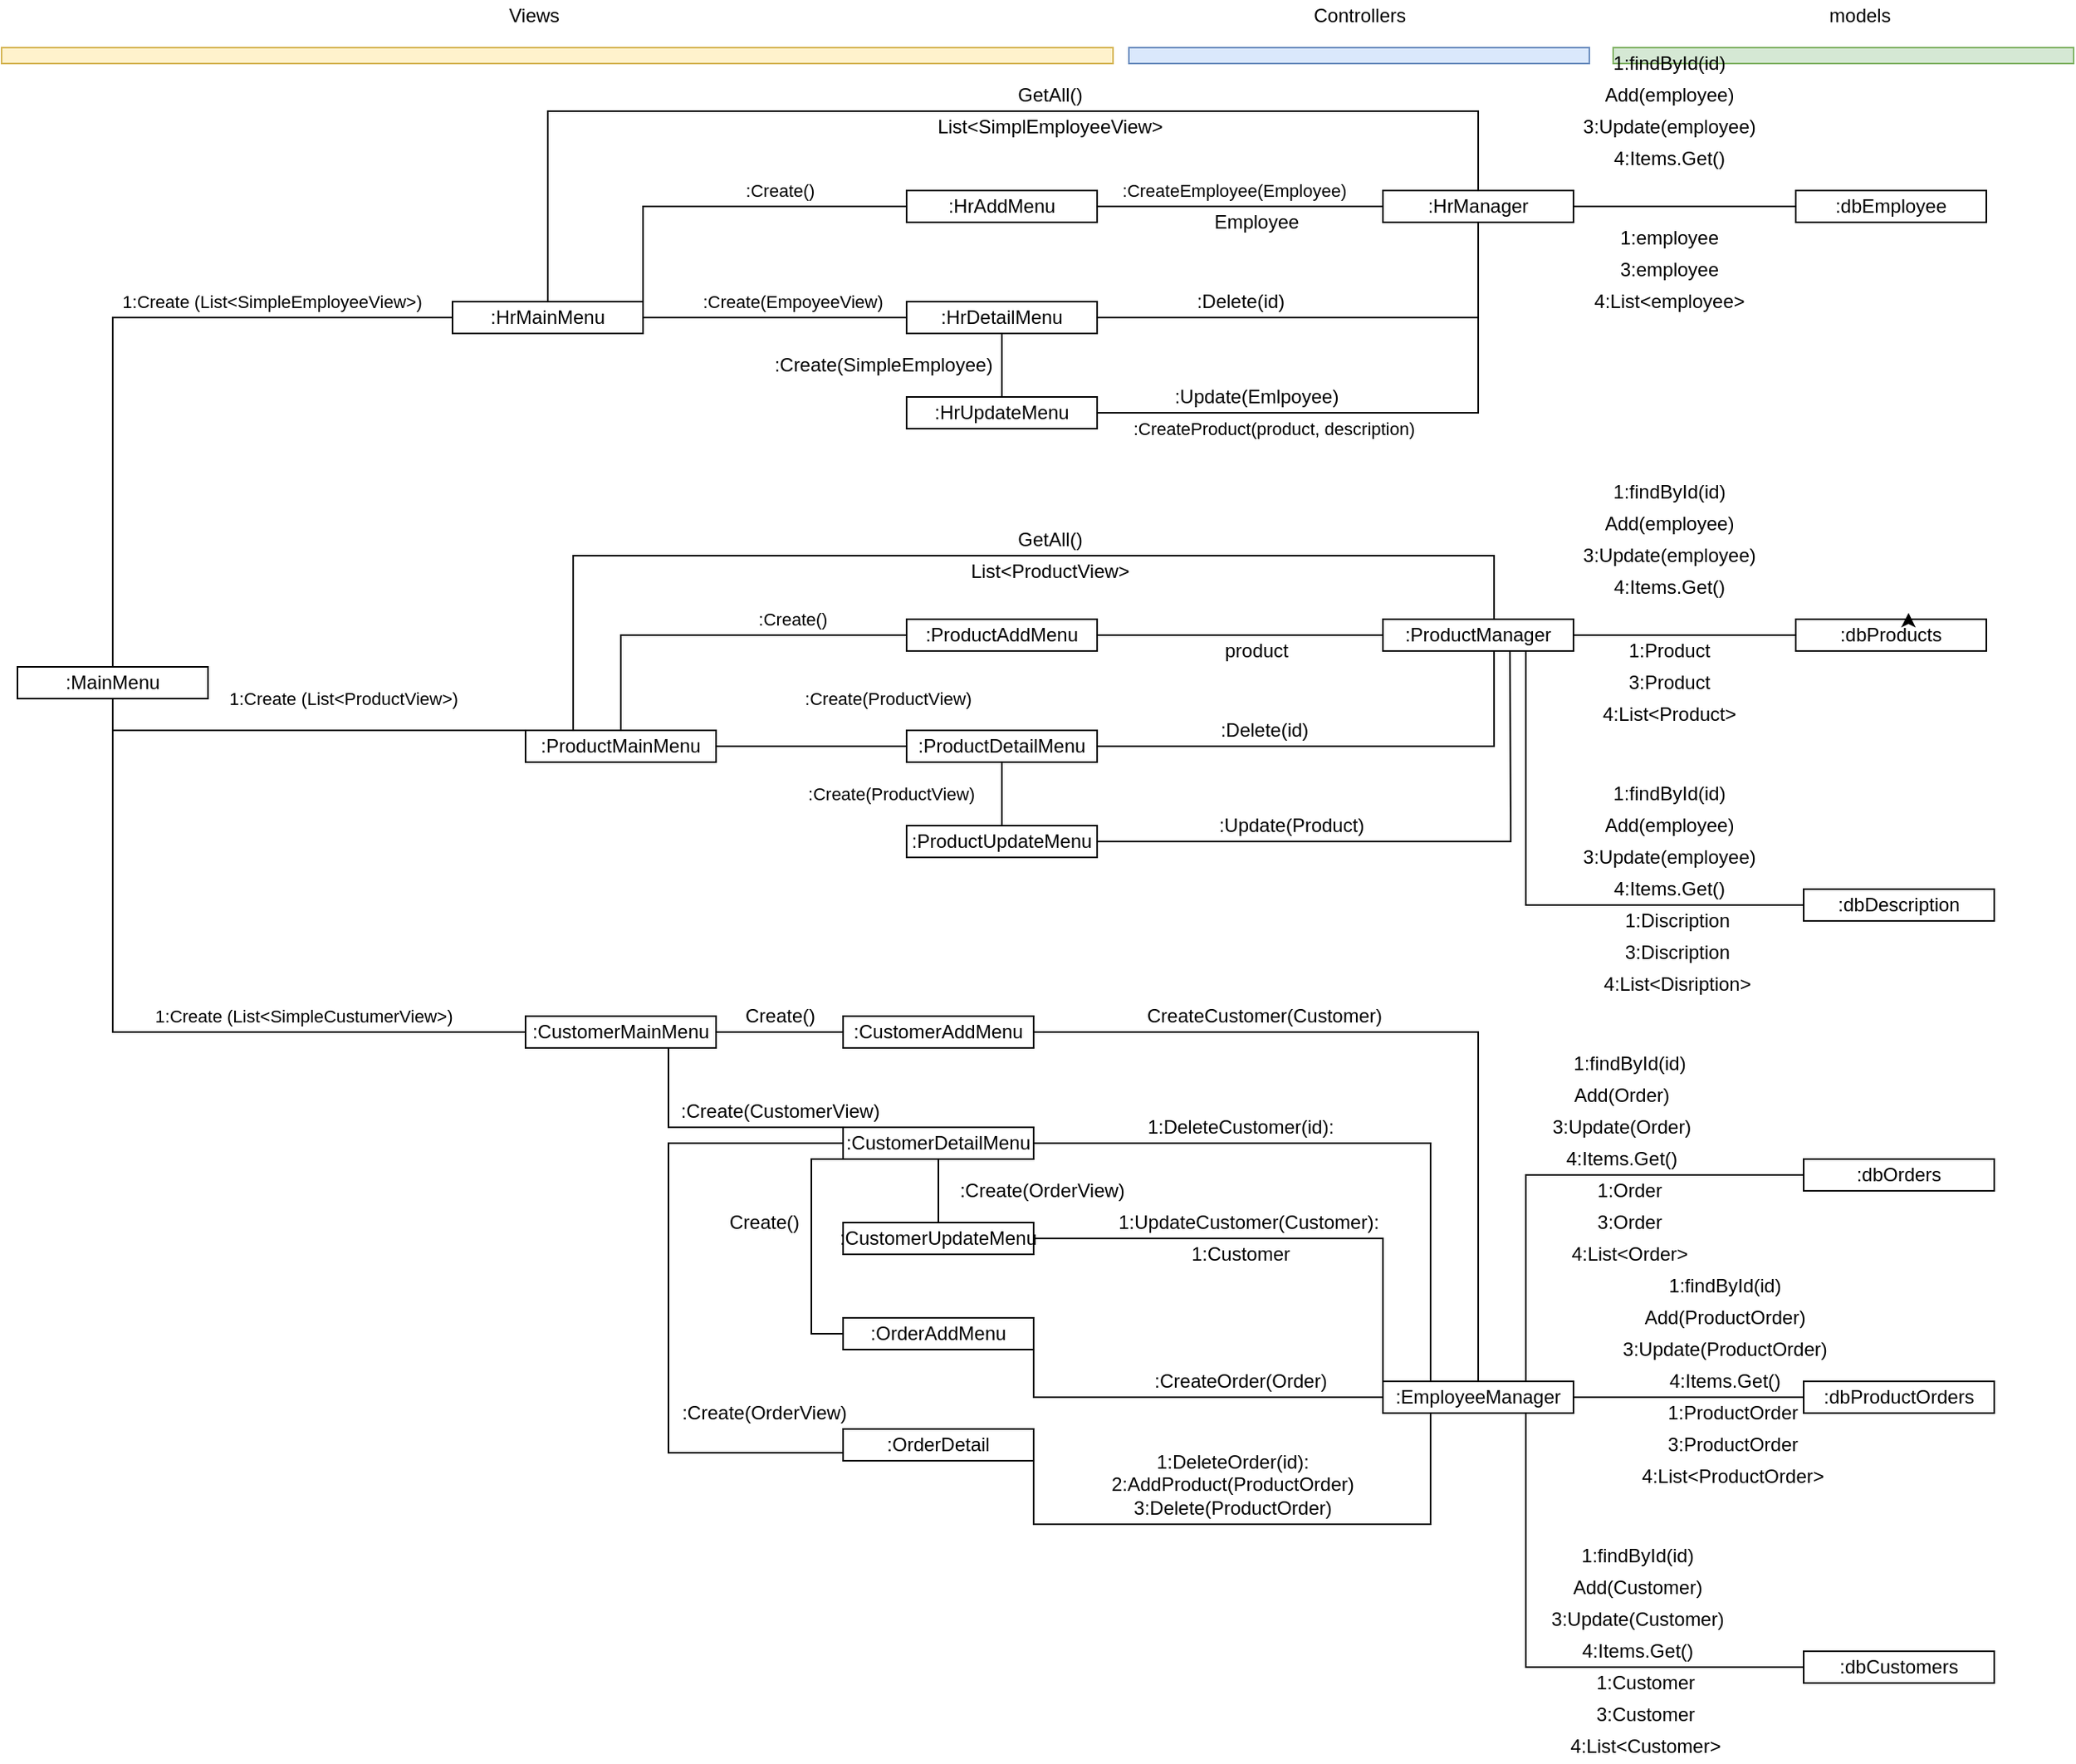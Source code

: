 <mxfile version="13.8.9" type="github">
  <diagram id="laVmVUHqH2EGiY9fDYmY" name="Page-1">
    <mxGraphModel dx="2844" dy="2579" grid="1" gridSize="10" guides="1" tooltips="1" connect="1" arrows="1" fold="1" page="1" pageScale="1" pageWidth="827" pageHeight="1169" math="0" shadow="0">
      <root>
        <mxCell id="0" />
        <mxCell id="1" parent="0" />
        <mxCell id="JdlnvYISecl8OXU-QTu4-13" value="" style="rounded=0;whiteSpace=wrap;html=1;fillColor=#d5e8d4;strokeColor=#82b366;" parent="1" vertex="1">
          <mxGeometry x="1085" y="-350" width="290" height="10" as="geometry" />
        </mxCell>
        <mxCell id="JdlnvYISecl8OXU-QTu4-12" value="" style="rounded=0;whiteSpace=wrap;html=1;fillColor=#dae8fc;strokeColor=#6c8ebf;" parent="1" vertex="1">
          <mxGeometry x="780" y="-350" width="290" height="10" as="geometry" />
        </mxCell>
        <mxCell id="JdlnvYISecl8OXU-QTu4-11" value="" style="rounded=0;whiteSpace=wrap;html=1;fillColor=#fff2cc;strokeColor=#d6b656;" parent="1" vertex="1">
          <mxGeometry x="70" y="-350" width="700" height="10" as="geometry" />
        </mxCell>
        <mxCell id="kpGWdIf7cratf-CfFsrV-5" style="edgeStyle=orthogonalEdgeStyle;rounded=0;orthogonalLoop=1;jettySize=auto;html=1;endArrow=none;endFill=0;" parent="1" source="kpGWdIf7cratf-CfFsrV-1" target="kpGWdIf7cratf-CfFsrV-2" edge="1">
          <mxGeometry relative="1" as="geometry">
            <Array as="points">
              <mxPoint x="140" y="-180" />
            </Array>
          </mxGeometry>
        </mxCell>
        <mxCell id="kpGWdIf7cratf-CfFsrV-10" value="1:Create (List&amp;lt;SimpleEmployeeView&amp;gt;)" style="edgeLabel;html=1;align=center;verticalAlign=middle;resizable=0;points=[];" parent="kpGWdIf7cratf-CfFsrV-5" vertex="1" connectable="0">
          <mxGeometry x="0.111" y="-25" relative="1" as="geometry">
            <mxPoint x="79" y="-35" as="offset" />
          </mxGeometry>
        </mxCell>
        <mxCell id="kpGWdIf7cratf-CfFsrV-6" style="edgeStyle=orthogonalEdgeStyle;rounded=0;orthogonalLoop=1;jettySize=auto;html=1;entryX=0;entryY=0.5;entryDx=0;entryDy=0;endArrow=none;endFill=0;exitX=0.5;exitY=1;exitDx=0;exitDy=0;" parent="1" source="kpGWdIf7cratf-CfFsrV-1" target="kpGWdIf7cratf-CfFsrV-3" edge="1">
          <mxGeometry relative="1" as="geometry">
            <Array as="points">
              <mxPoint x="140" y="80" />
              <mxPoint x="400" y="80" />
            </Array>
          </mxGeometry>
        </mxCell>
        <mxCell id="kpGWdIf7cratf-CfFsrV-9" value="1:Create (List&amp;lt;ProductView&amp;gt;)" style="edgeLabel;html=1;align=center;verticalAlign=middle;resizable=0;points=[];" parent="kpGWdIf7cratf-CfFsrV-6" vertex="1" connectable="0">
          <mxGeometry x="0.303" y="-4" relative="1" as="geometry">
            <mxPoint x="-24" y="-24" as="offset" />
          </mxGeometry>
        </mxCell>
        <mxCell id="kpGWdIf7cratf-CfFsrV-1" value=":MainMenu" style="rounded=0;whiteSpace=wrap;html=1;" parent="1" vertex="1">
          <mxGeometry x="80" y="40" width="120" height="20" as="geometry" />
        </mxCell>
        <mxCell id="4bT4MQSPzCxlzFVwJYg--5" style="edgeStyle=orthogonalEdgeStyle;rounded=0;orthogonalLoop=1;jettySize=auto;html=1;entryX=0;entryY=0.5;entryDx=0;entryDy=0;endArrow=none;endFill=0;" parent="1" source="kpGWdIf7cratf-CfFsrV-2" target="4bT4MQSPzCxlzFVwJYg--1" edge="1">
          <mxGeometry relative="1" as="geometry">
            <Array as="points">
              <mxPoint x="560" y="-180" />
              <mxPoint x="560" y="-180" />
            </Array>
          </mxGeometry>
        </mxCell>
        <mxCell id="4bT4MQSPzCxlzFVwJYg--14" value=":Create(EmpoyeeView)" style="edgeLabel;html=1;align=center;verticalAlign=middle;resizable=0;points=[];" parent="4bT4MQSPzCxlzFVwJYg--5" vertex="1" connectable="0">
          <mxGeometry x="0.129" y="-2" relative="1" as="geometry">
            <mxPoint y="-12.03" as="offset" />
          </mxGeometry>
        </mxCell>
        <mxCell id="4bT4MQSPzCxlzFVwJYg--39" value=":Create()" style="edgeLabel;html=1;align=center;verticalAlign=middle;resizable=0;points=[];" parent="4bT4MQSPzCxlzFVwJYg--5" vertex="1" connectable="0">
          <mxGeometry x="0.129" y="-2" relative="1" as="geometry">
            <mxPoint y="188" as="offset" />
          </mxGeometry>
        </mxCell>
        <mxCell id="4bT4MQSPzCxlzFVwJYg--41" value=":Create(ProductView)" style="edgeLabel;html=1;align=center;verticalAlign=middle;resizable=0;points=[];" parent="4bT4MQSPzCxlzFVwJYg--5" vertex="1" connectable="0">
          <mxGeometry x="0.129" y="-2" relative="1" as="geometry">
            <mxPoint x="60.69" y="237.97" as="offset" />
          </mxGeometry>
        </mxCell>
        <mxCell id="yJJcc8EcxPVW_EM2n9u8-6" value=":Create(ProductView)" style="edgeLabel;html=1;align=center;verticalAlign=middle;resizable=0;points=[];" vertex="1" connectable="0" parent="4bT4MQSPzCxlzFVwJYg--5">
          <mxGeometry x="0.129" y="-2" relative="1" as="geometry">
            <mxPoint x="62" y="298" as="offset" />
          </mxGeometry>
        </mxCell>
        <mxCell id="4bT4MQSPzCxlzFVwJYg--6" style="edgeStyle=orthogonalEdgeStyle;rounded=0;orthogonalLoop=1;jettySize=auto;html=1;exitX=1;exitY=0.5;exitDx=0;exitDy=0;entryX=0;entryY=0.5;entryDx=0;entryDy=0;endArrow=none;endFill=0;" parent="1" source="kpGWdIf7cratf-CfFsrV-2" target="4bT4MQSPzCxlzFVwJYg--2" edge="1">
          <mxGeometry relative="1" as="geometry">
            <Array as="points">
              <mxPoint x="474" y="-250" />
            </Array>
          </mxGeometry>
        </mxCell>
        <mxCell id="4bT4MQSPzCxlzFVwJYg--13" value=":Create()" style="edgeLabel;html=1;align=center;verticalAlign=middle;resizable=0;points=[];" parent="4bT4MQSPzCxlzFVwJYg--6" vertex="1" connectable="0">
          <mxGeometry x="0.235" y="-3" relative="1" as="geometry">
            <mxPoint x="10.28" y="-13.02" as="offset" />
          </mxGeometry>
        </mxCell>
        <mxCell id="kpGWdIf7cratf-CfFsrV-2" value=":HrMainMenu" style="rounded=0;whiteSpace=wrap;html=1;" parent="1" vertex="1">
          <mxGeometry x="354" y="-190" width="120" height="20" as="geometry" />
        </mxCell>
        <mxCell id="4bT4MQSPzCxlzFVwJYg--30" style="edgeStyle=orthogonalEdgeStyle;rounded=0;orthogonalLoop=1;jettySize=auto;html=1;exitX=0.5;exitY=0;exitDx=0;exitDy=0;entryX=0;entryY=0.5;entryDx=0;entryDy=0;endArrow=none;endFill=0;" parent="1" source="kpGWdIf7cratf-CfFsrV-3" target="4bT4MQSPzCxlzFVwJYg--27" edge="1">
          <mxGeometry relative="1" as="geometry">
            <Array as="points">
              <mxPoint x="460" y="20" />
            </Array>
          </mxGeometry>
        </mxCell>
        <mxCell id="4bT4MQSPzCxlzFVwJYg--32" style="edgeStyle=orthogonalEdgeStyle;rounded=0;orthogonalLoop=1;jettySize=auto;html=1;exitX=1;exitY=0.5;exitDx=0;exitDy=0;entryX=0;entryY=0.5;entryDx=0;entryDy=0;endArrow=none;endFill=0;" parent="1" source="kpGWdIf7cratf-CfFsrV-3" target="4bT4MQSPzCxlzFVwJYg--28" edge="1">
          <mxGeometry relative="1" as="geometry" />
        </mxCell>
        <mxCell id="kpGWdIf7cratf-CfFsrV-3" value=":ProductMainMenu" style="rounded=0;whiteSpace=wrap;html=1;" parent="1" vertex="1">
          <mxGeometry x="400" y="80" width="120" height="20" as="geometry" />
        </mxCell>
        <mxCell id="yJJcc8EcxPVW_EM2n9u8-16" style="edgeStyle=orthogonalEdgeStyle;rounded=0;orthogonalLoop=1;jettySize=auto;html=1;exitX=1;exitY=0.5;exitDx=0;exitDy=0;entryX=0;entryY=0.5;entryDx=0;entryDy=0;endArrow=none;endFill=0;" edge="1" parent="1" source="kpGWdIf7cratf-CfFsrV-4" target="yJJcc8EcxPVW_EM2n9u8-12">
          <mxGeometry relative="1" as="geometry" />
        </mxCell>
        <mxCell id="yJJcc8EcxPVW_EM2n9u8-18" style="edgeStyle=orthogonalEdgeStyle;rounded=0;orthogonalLoop=1;jettySize=auto;html=1;exitX=0.75;exitY=1;exitDx=0;exitDy=0;entryX=0;entryY=0.5;entryDx=0;entryDy=0;endArrow=none;endFill=0;" edge="1" parent="1" source="kpGWdIf7cratf-CfFsrV-4" target="yJJcc8EcxPVW_EM2n9u8-14">
          <mxGeometry relative="1" as="geometry">
            <Array as="points">
              <mxPoint x="490" y="330" />
              <mxPoint x="600" y="330" />
            </Array>
          </mxGeometry>
        </mxCell>
        <mxCell id="kpGWdIf7cratf-CfFsrV-4" value=":CustomerMainMenu" style="rounded=0;whiteSpace=wrap;html=1;" parent="1" vertex="1">
          <mxGeometry x="400" y="260" width="120" height="20" as="geometry" />
        </mxCell>
        <mxCell id="kpGWdIf7cratf-CfFsrV-8" style="edgeStyle=orthogonalEdgeStyle;rounded=0;orthogonalLoop=1;jettySize=auto;html=1;entryX=0;entryY=0.5;entryDx=0;entryDy=0;endArrow=none;endFill=0;exitX=0.5;exitY=1;exitDx=0;exitDy=0;" parent="1" source="kpGWdIf7cratf-CfFsrV-1" target="kpGWdIf7cratf-CfFsrV-4" edge="1">
          <mxGeometry relative="1" as="geometry">
            <Array as="points">
              <mxPoint x="140" y="270" />
            </Array>
          </mxGeometry>
        </mxCell>
        <mxCell id="kpGWdIf7cratf-CfFsrV-11" value="1:Create (List&amp;lt;SimpleCustumerView&amp;gt;)" style="edgeLabel;html=1;align=center;verticalAlign=middle;resizable=0;points=[];" parent="kpGWdIf7cratf-CfFsrV-8" vertex="1" connectable="0">
          <mxGeometry x="0.188" y="3" relative="1" as="geometry">
            <mxPoint x="51" y="-7" as="offset" />
          </mxGeometry>
        </mxCell>
        <mxCell id="4bT4MQSPzCxlzFVwJYg--9" style="edgeStyle=orthogonalEdgeStyle;rounded=0;orthogonalLoop=1;jettySize=auto;html=1;exitX=1;exitY=0.5;exitDx=0;exitDy=0;endArrow=none;endFill=0;" parent="1" source="4bT4MQSPzCxlzFVwJYg--1" target="4bT4MQSPzCxlzFVwJYg--4" edge="1">
          <mxGeometry relative="1" as="geometry" />
        </mxCell>
        <mxCell id="4bT4MQSPzCxlzFVwJYg--12" style="edgeStyle=orthogonalEdgeStyle;rounded=0;orthogonalLoop=1;jettySize=auto;html=1;exitX=0.5;exitY=1;exitDx=0;exitDy=0;entryX=0.5;entryY=0;entryDx=0;entryDy=0;endArrow=none;endFill=0;" parent="1" source="4bT4MQSPzCxlzFVwJYg--1" target="4bT4MQSPzCxlzFVwJYg--3" edge="1">
          <mxGeometry relative="1" as="geometry" />
        </mxCell>
        <mxCell id="4bT4MQSPzCxlzFVwJYg--1" value=":HrDetailMenu" style="rounded=0;whiteSpace=wrap;html=1;" parent="1" vertex="1">
          <mxGeometry x="640" y="-190" width="120" height="20" as="geometry" />
        </mxCell>
        <mxCell id="4bT4MQSPzCxlzFVwJYg--10" style="edgeStyle=orthogonalEdgeStyle;rounded=0;orthogonalLoop=1;jettySize=auto;html=1;exitX=1;exitY=0.5;exitDx=0;exitDy=0;endArrow=none;endFill=0;entryX=0;entryY=0.5;entryDx=0;entryDy=0;" parent="1" source="4bT4MQSPzCxlzFVwJYg--2" target="4bT4MQSPzCxlzFVwJYg--4" edge="1">
          <mxGeometry relative="1" as="geometry">
            <mxPoint x="900" y="-210" as="targetPoint" />
          </mxGeometry>
        </mxCell>
        <mxCell id="4bT4MQSPzCxlzFVwJYg--15" value=":CreateEmployee(Employee)" style="edgeLabel;html=1;align=center;verticalAlign=middle;resizable=0;points=[];" parent="4bT4MQSPzCxlzFVwJYg--10" vertex="1" connectable="0">
          <mxGeometry x="-0.697" y="2" relative="1" as="geometry">
            <mxPoint x="58.62" y="-8" as="offset" />
          </mxGeometry>
        </mxCell>
        <mxCell id="4bT4MQSPzCxlzFVwJYg--38" value=":CreateProduct(product, description)" style="edgeLabel;html=1;align=center;verticalAlign=middle;resizable=0;points=[];" parent="4bT4MQSPzCxlzFVwJYg--10" vertex="1" connectable="0">
          <mxGeometry x="-0.697" y="2" relative="1" as="geometry">
            <mxPoint x="83" y="142" as="offset" />
          </mxGeometry>
        </mxCell>
        <mxCell id="4bT4MQSPzCxlzFVwJYg--2" value=":HrAddMenu" style="rounded=0;whiteSpace=wrap;html=1;" parent="1" vertex="1">
          <mxGeometry x="640" y="-260" width="120" height="20" as="geometry" />
        </mxCell>
        <mxCell id="4bT4MQSPzCxlzFVwJYg--11" style="edgeStyle=orthogonalEdgeStyle;rounded=0;orthogonalLoop=1;jettySize=auto;html=1;exitX=1;exitY=0.5;exitDx=0;exitDy=0;endArrow=none;endFill=0;" parent="1" source="4bT4MQSPzCxlzFVwJYg--3" edge="1">
          <mxGeometry relative="1" as="geometry">
            <mxPoint x="900" y="-180" as="targetPoint" />
            <Array as="points">
              <mxPoint x="1000" y="-120" />
              <mxPoint x="1000" y="-180" />
            </Array>
          </mxGeometry>
        </mxCell>
        <mxCell id="4bT4MQSPzCxlzFVwJYg--3" value=":HrUpdateMenu" style="rounded=0;whiteSpace=wrap;html=1;" parent="1" vertex="1">
          <mxGeometry x="640" y="-130" width="120" height="20" as="geometry" />
        </mxCell>
        <mxCell id="4bT4MQSPzCxlzFVwJYg--47" style="edgeStyle=orthogonalEdgeStyle;rounded=0;orthogonalLoop=1;jettySize=auto;html=1;exitX=1;exitY=0.5;exitDx=0;exitDy=0;entryX=0;entryY=0.5;entryDx=0;entryDy=0;endArrow=none;endFill=0;" parent="1" source="4bT4MQSPzCxlzFVwJYg--4" target="4bT4MQSPzCxlzFVwJYg--45" edge="1">
          <mxGeometry relative="1" as="geometry" />
        </mxCell>
        <mxCell id="4bT4MQSPzCxlzFVwJYg--55" style="edgeStyle=orthogonalEdgeStyle;rounded=0;orthogonalLoop=1;jettySize=auto;html=1;exitX=0.5;exitY=0;exitDx=0;exitDy=0;entryX=0.5;entryY=0;entryDx=0;entryDy=0;endArrow=none;endFill=0;" parent="1" source="4bT4MQSPzCxlzFVwJYg--4" target="kpGWdIf7cratf-CfFsrV-2" edge="1">
          <mxGeometry relative="1" as="geometry">
            <Array as="points">
              <mxPoint x="1000" y="-310" />
              <mxPoint x="414" y="-310" />
            </Array>
          </mxGeometry>
        </mxCell>
        <mxCell id="4bT4MQSPzCxlzFVwJYg--4" value=":HrManager" style="rounded=0;whiteSpace=wrap;html=1;" parent="1" vertex="1">
          <mxGeometry x="940" y="-260" width="120" height="20" as="geometry" />
        </mxCell>
        <mxCell id="4bT4MQSPzCxlzFVwJYg--18" value="Employee" style="text;html=1;align=center;verticalAlign=middle;resizable=0;points=[];autosize=1;" parent="1" vertex="1">
          <mxGeometry x="825" y="-250" width="70" height="20" as="geometry" />
        </mxCell>
        <mxCell id="4bT4MQSPzCxlzFVwJYg--20" value=":Update(Emlpoyee)" style="text;html=1;align=center;verticalAlign=middle;resizable=0;points=[];autosize=1;" parent="1" vertex="1">
          <mxGeometry x="800" y="-140" width="120" height="20" as="geometry" />
        </mxCell>
        <mxCell id="4bT4MQSPzCxlzFVwJYg--23" value=":Delete(id)" style="text;html=1;align=center;verticalAlign=middle;resizable=0;points=[];autosize=1;" parent="1" vertex="1">
          <mxGeometry x="815" y="-200" width="70" height="20" as="geometry" />
        </mxCell>
        <mxCell id="4bT4MQSPzCxlzFVwJYg--24" value=":Create(SimpleEmployee)" style="text;html=1;align=center;verticalAlign=middle;resizable=0;points=[];autosize=1;" parent="1" vertex="1">
          <mxGeometry x="550" y="-160" width="150" height="20" as="geometry" />
        </mxCell>
        <mxCell id="4bT4MQSPzCxlzFVwJYg--25" value=":HrAddMenu" style="rounded=0;whiteSpace=wrap;html=1;" parent="1" vertex="1">
          <mxGeometry x="640" y="-260" width="120" height="20" as="geometry" />
        </mxCell>
        <mxCell id="4bT4MQSPzCxlzFVwJYg--26" value=":HrDetailMenu" style="rounded=0;whiteSpace=wrap;html=1;" parent="1" vertex="1">
          <mxGeometry x="640" y="-190" width="120" height="20" as="geometry" />
        </mxCell>
        <mxCell id="4bT4MQSPzCxlzFVwJYg--34" style="edgeStyle=orthogonalEdgeStyle;rounded=0;orthogonalLoop=1;jettySize=auto;html=1;exitX=1;exitY=0.5;exitDx=0;exitDy=0;entryX=0;entryY=0.5;entryDx=0;entryDy=0;endArrow=none;endFill=0;" parent="1" source="4bT4MQSPzCxlzFVwJYg--27" target="4bT4MQSPzCxlzFVwJYg--33" edge="1">
          <mxGeometry relative="1" as="geometry" />
        </mxCell>
        <mxCell id="4bT4MQSPzCxlzFVwJYg--27" value=":ProductAddMenu" style="rounded=0;whiteSpace=wrap;html=1;" parent="1" vertex="1">
          <mxGeometry x="640" y="10" width="120" height="20" as="geometry" />
        </mxCell>
        <mxCell id="4bT4MQSPzCxlzFVwJYg--35" style="edgeStyle=orthogonalEdgeStyle;rounded=0;orthogonalLoop=1;jettySize=auto;html=1;exitX=1;exitY=0.5;exitDx=0;exitDy=0;entryX=0.583;entryY=1;entryDx=0;entryDy=0;entryPerimeter=0;endArrow=none;endFill=0;" parent="1" source="4bT4MQSPzCxlzFVwJYg--28" target="4bT4MQSPzCxlzFVwJYg--33" edge="1">
          <mxGeometry relative="1" as="geometry" />
        </mxCell>
        <mxCell id="4bT4MQSPzCxlzFVwJYg--40" style="edgeStyle=orthogonalEdgeStyle;rounded=0;orthogonalLoop=1;jettySize=auto;html=1;exitX=0.5;exitY=1;exitDx=0;exitDy=0;endArrow=none;endFill=0;" parent="1" source="4bT4MQSPzCxlzFVwJYg--28" target="4bT4MQSPzCxlzFVwJYg--29" edge="1">
          <mxGeometry relative="1" as="geometry" />
        </mxCell>
        <mxCell id="4bT4MQSPzCxlzFVwJYg--28" value=":ProductDetailMenu" style="rounded=0;whiteSpace=wrap;html=1;" parent="1" vertex="1">
          <mxGeometry x="640" y="80" width="120" height="20" as="geometry" />
        </mxCell>
        <mxCell id="4bT4MQSPzCxlzFVwJYg--36" style="edgeStyle=orthogonalEdgeStyle;rounded=0;orthogonalLoop=1;jettySize=auto;html=1;exitX=1;exitY=0.5;exitDx=0;exitDy=0;endArrow=none;endFill=0;" parent="1" source="4bT4MQSPzCxlzFVwJYg--29" edge="1">
          <mxGeometry relative="1" as="geometry">
            <mxPoint x="1020" y="30" as="targetPoint" />
          </mxGeometry>
        </mxCell>
        <mxCell id="4bT4MQSPzCxlzFVwJYg--29" value=":ProductUpdateMenu" style="rounded=0;whiteSpace=wrap;html=1;" parent="1" vertex="1">
          <mxGeometry x="640" y="140" width="120" height="20" as="geometry" />
        </mxCell>
        <mxCell id="4bT4MQSPzCxlzFVwJYg--59" style="edgeStyle=orthogonalEdgeStyle;rounded=0;orthogonalLoop=1;jettySize=auto;html=1;exitX=1;exitY=0.5;exitDx=0;exitDy=0;entryX=0;entryY=0.5;entryDx=0;entryDy=0;endArrow=none;endFill=0;" parent="1" source="4bT4MQSPzCxlzFVwJYg--33" target="4bT4MQSPzCxlzFVwJYg--58" edge="1">
          <mxGeometry relative="1" as="geometry" />
        </mxCell>
        <mxCell id="4bT4MQSPzCxlzFVwJYg--67" style="edgeStyle=orthogonalEdgeStyle;rounded=0;orthogonalLoop=1;jettySize=auto;html=1;exitX=0.5;exitY=0;exitDx=0;exitDy=0;entryX=0.25;entryY=0;entryDx=0;entryDy=0;endArrow=none;endFill=0;" parent="1" source="4bT4MQSPzCxlzFVwJYg--33" target="kpGWdIf7cratf-CfFsrV-3" edge="1">
          <mxGeometry relative="1" as="geometry">
            <Array as="points">
              <mxPoint x="1010" y="-30" />
              <mxPoint x="430" y="-30" />
            </Array>
          </mxGeometry>
        </mxCell>
        <mxCell id="JdlnvYISecl8OXU-QTu4-2" style="edgeStyle=orthogonalEdgeStyle;rounded=0;orthogonalLoop=1;jettySize=auto;html=1;exitX=0.75;exitY=1;exitDx=0;exitDy=0;entryX=0;entryY=0.5;entryDx=0;entryDy=0;endArrow=none;endFill=0;" parent="1" source="4bT4MQSPzCxlzFVwJYg--33" target="JdlnvYISecl8OXU-QTu4-1" edge="1">
          <mxGeometry relative="1" as="geometry" />
        </mxCell>
        <mxCell id="4bT4MQSPzCxlzFVwJYg--33" value=":ProductManager" style="rounded=0;whiteSpace=wrap;html=1;" parent="1" vertex="1">
          <mxGeometry x="940" y="10" width="120" height="20" as="geometry" />
        </mxCell>
        <mxCell id="4bT4MQSPzCxlzFVwJYg--42" value=":Delete(id)" style="text;html=1;align=center;verticalAlign=middle;resizable=0;points=[];autosize=1;" parent="1" vertex="1">
          <mxGeometry x="830" y="70" width="70" height="20" as="geometry" />
        </mxCell>
        <mxCell id="4bT4MQSPzCxlzFVwJYg--43" value="product" style="text;html=1;align=center;verticalAlign=middle;resizable=0;points=[];autosize=1;" parent="1" vertex="1">
          <mxGeometry x="830" y="20" width="60" height="20" as="geometry" />
        </mxCell>
        <mxCell id="4bT4MQSPzCxlzFVwJYg--44" value=":Update(Product)" style="text;html=1;align=center;verticalAlign=middle;resizable=0;points=[];autosize=1;" parent="1" vertex="1">
          <mxGeometry x="827" y="130" width="110" height="20" as="geometry" />
        </mxCell>
        <mxCell id="4bT4MQSPzCxlzFVwJYg--45" value=":dbEmployee" style="rounded=0;whiteSpace=wrap;html=1;" parent="1" vertex="1">
          <mxGeometry x="1200" y="-260" width="120" height="20" as="geometry" />
        </mxCell>
        <mxCell id="4bT4MQSPzCxlzFVwJYg--48" value="Add(employee)" style="text;html=1;align=center;verticalAlign=middle;resizable=0;points=[];autosize=1;" parent="1" vertex="1">
          <mxGeometry x="1070" y="-330" width="100" height="20" as="geometry" />
        </mxCell>
        <mxCell id="4bT4MQSPzCxlzFVwJYg--49" value="1:findById(id)" style="text;html=1;align=center;verticalAlign=middle;resizable=0;points=[];autosize=1;" parent="1" vertex="1">
          <mxGeometry x="1075" y="-350" width="90" height="20" as="geometry" />
        </mxCell>
        <mxCell id="4bT4MQSPzCxlzFVwJYg--50" value="1:employee" style="text;html=1;align=center;verticalAlign=middle;resizable=0;points=[];autosize=1;" parent="1" vertex="1">
          <mxGeometry x="1080" y="-240" width="80" height="20" as="geometry" />
        </mxCell>
        <mxCell id="4bT4MQSPzCxlzFVwJYg--51" value="3:Update(employee)" style="text;html=1;align=center;verticalAlign=middle;resizable=0;points=[];autosize=1;" parent="1" vertex="1">
          <mxGeometry x="1060" y="-310" width="120" height="20" as="geometry" />
        </mxCell>
        <mxCell id="4bT4MQSPzCxlzFVwJYg--52" value="3:employee" style="text;html=1;align=center;verticalAlign=middle;resizable=0;points=[];autosize=1;" parent="1" vertex="1">
          <mxGeometry x="1080" y="-220" width="80" height="20" as="geometry" />
        </mxCell>
        <mxCell id="4bT4MQSPzCxlzFVwJYg--53" value="4:Items.Get()" style="text;html=1;align=center;verticalAlign=middle;resizable=0;points=[];autosize=1;" parent="1" vertex="1">
          <mxGeometry x="1075" y="-290" width="90" height="20" as="geometry" />
        </mxCell>
        <mxCell id="4bT4MQSPzCxlzFVwJYg--54" value="4:List&amp;lt;employee&amp;gt;" style="text;html=1;align=center;verticalAlign=middle;resizable=0;points=[];autosize=1;" parent="1" vertex="1">
          <mxGeometry x="1065" y="-200" width="110" height="20" as="geometry" />
        </mxCell>
        <mxCell id="4bT4MQSPzCxlzFVwJYg--56" value="GetAll()" style="text;html=1;align=center;verticalAlign=middle;resizable=0;points=[];autosize=1;" parent="1" vertex="1">
          <mxGeometry x="700" y="-330" width="60" height="20" as="geometry" />
        </mxCell>
        <mxCell id="4bT4MQSPzCxlzFVwJYg--57" value="List&amp;lt;SimplEmployeeView&amp;gt;" style="text;html=1;align=center;verticalAlign=middle;resizable=0;points=[];autosize=1;" parent="1" vertex="1">
          <mxGeometry x="650" y="-310" width="160" height="20" as="geometry" />
        </mxCell>
        <mxCell id="4bT4MQSPzCxlzFVwJYg--58" value=":dbProducts" style="rounded=0;whiteSpace=wrap;html=1;" parent="1" vertex="1">
          <mxGeometry x="1200" y="10" width="120" height="20" as="geometry" />
        </mxCell>
        <mxCell id="4bT4MQSPzCxlzFVwJYg--60" value="Add(employee)" style="text;html=1;align=center;verticalAlign=middle;resizable=0;points=[];autosize=1;" parent="1" vertex="1">
          <mxGeometry x="1070" y="-60" width="100" height="20" as="geometry" />
        </mxCell>
        <mxCell id="4bT4MQSPzCxlzFVwJYg--61" value="1:findById(id)" style="text;html=1;align=center;verticalAlign=middle;resizable=0;points=[];autosize=1;" parent="1" vertex="1">
          <mxGeometry x="1075" y="-80" width="90" height="20" as="geometry" />
        </mxCell>
        <mxCell id="4bT4MQSPzCxlzFVwJYg--62" value="3:Update(employee)" style="text;html=1;align=center;verticalAlign=middle;resizable=0;points=[];autosize=1;" parent="1" vertex="1">
          <mxGeometry x="1060" y="-40" width="120" height="20" as="geometry" />
        </mxCell>
        <mxCell id="4bT4MQSPzCxlzFVwJYg--63" value="4:Items.Get()" style="text;html=1;align=center;verticalAlign=middle;resizable=0;points=[];autosize=1;" parent="1" vertex="1">
          <mxGeometry x="1075" y="-20" width="90" height="20" as="geometry" />
        </mxCell>
        <mxCell id="4bT4MQSPzCxlzFVwJYg--64" value="3:Product" style="text;html=1;align=center;verticalAlign=middle;resizable=0;points=[];autosize=1;" parent="1" vertex="1">
          <mxGeometry x="1085" y="40" width="70" height="20" as="geometry" />
        </mxCell>
        <mxCell id="4bT4MQSPzCxlzFVwJYg--65" value="1:Product" style="text;html=1;align=center;verticalAlign=middle;resizable=0;points=[];autosize=1;" parent="1" vertex="1">
          <mxGeometry x="1085" y="20" width="70" height="20" as="geometry" />
        </mxCell>
        <mxCell id="4bT4MQSPzCxlzFVwJYg--66" value="4:List&amp;lt;Product&amp;gt;" style="text;html=1;align=center;verticalAlign=middle;resizable=0;points=[];autosize=1;" parent="1" vertex="1">
          <mxGeometry x="1070" y="60" width="100" height="20" as="geometry" />
        </mxCell>
        <mxCell id="4bT4MQSPzCxlzFVwJYg--68" value="GetAll()" style="text;html=1;align=center;verticalAlign=middle;resizable=0;points=[];autosize=1;" parent="1" vertex="1">
          <mxGeometry x="700" y="-50" width="60" height="20" as="geometry" />
        </mxCell>
        <mxCell id="4bT4MQSPzCxlzFVwJYg--69" value="List&amp;lt;ProductView&amp;gt;" style="text;html=1;align=center;verticalAlign=middle;resizable=0;points=[];autosize=1;" parent="1" vertex="1">
          <mxGeometry x="670" y="-30" width="120" height="20" as="geometry" />
        </mxCell>
        <mxCell id="JdlnvYISecl8OXU-QTu4-1" value=":dbDescription" style="rounded=0;whiteSpace=wrap;html=1;" parent="1" vertex="1">
          <mxGeometry x="1205" y="180" width="120" height="20" as="geometry" />
        </mxCell>
        <mxCell id="JdlnvYISecl8OXU-QTu4-3" value="Add(employee)" style="text;html=1;align=center;verticalAlign=middle;resizable=0;points=[];autosize=1;" parent="1" vertex="1">
          <mxGeometry x="1070" y="130" width="100" height="20" as="geometry" />
        </mxCell>
        <mxCell id="JdlnvYISecl8OXU-QTu4-4" value="1:findById(id)" style="text;html=1;align=center;verticalAlign=middle;resizable=0;points=[];autosize=1;" parent="1" vertex="1">
          <mxGeometry x="1075" y="110" width="90" height="20" as="geometry" />
        </mxCell>
        <mxCell id="JdlnvYISecl8OXU-QTu4-5" value="3:Update(employee)" style="text;html=1;align=center;verticalAlign=middle;resizable=0;points=[];autosize=1;" parent="1" vertex="1">
          <mxGeometry x="1060" y="150" width="120" height="20" as="geometry" />
        </mxCell>
        <mxCell id="JdlnvYISecl8OXU-QTu4-6" value="4:Items.Get()" style="text;html=1;align=center;verticalAlign=middle;resizable=0;points=[];autosize=1;" parent="1" vertex="1">
          <mxGeometry x="1075" y="170" width="90" height="20" as="geometry" />
        </mxCell>
        <mxCell id="JdlnvYISecl8OXU-QTu4-7" value="3:Discription" style="text;html=1;align=center;verticalAlign=middle;resizable=0;points=[];autosize=1;" parent="1" vertex="1">
          <mxGeometry x="1085" y="210" width="80" height="20" as="geometry" />
        </mxCell>
        <mxCell id="JdlnvYISecl8OXU-QTu4-8" value="4:List&amp;lt;Disription&amp;gt;" style="text;html=1;align=center;verticalAlign=middle;resizable=0;points=[];autosize=1;" parent="1" vertex="1">
          <mxGeometry x="1070" y="230" width="110" height="20" as="geometry" />
        </mxCell>
        <mxCell id="JdlnvYISecl8OXU-QTu4-9" value="1:Discription" style="text;html=1;align=center;verticalAlign=middle;resizable=0;points=[];autosize=1;" parent="1" vertex="1">
          <mxGeometry x="1085" y="190" width="80" height="20" as="geometry" />
        </mxCell>
        <mxCell id="JdlnvYISecl8OXU-QTu4-10" style="edgeStyle=orthogonalEdgeStyle;rounded=0;orthogonalLoop=1;jettySize=auto;html=1;exitX=0.5;exitY=0;exitDx=0;exitDy=0;entryX=0.592;entryY=-0.2;entryDx=0;entryDy=0;entryPerimeter=0;" parent="1" source="4bT4MQSPzCxlzFVwJYg--58" target="4bT4MQSPzCxlzFVwJYg--58" edge="1">
          <mxGeometry relative="1" as="geometry" />
        </mxCell>
        <mxCell id="JdlnvYISecl8OXU-QTu4-14" value="Views" style="text;html=1;align=center;verticalAlign=middle;resizable=0;points=[];autosize=1;" parent="1" vertex="1">
          <mxGeometry x="380" y="-380" width="50" height="20" as="geometry" />
        </mxCell>
        <mxCell id="JdlnvYISecl8OXU-QTu4-15" value="Controllers" style="text;html=1;align=center;verticalAlign=middle;resizable=0;points=[];autosize=1;" parent="1" vertex="1">
          <mxGeometry x="890" y="-380" width="70" height="20" as="geometry" />
        </mxCell>
        <mxCell id="JdlnvYISecl8OXU-QTu4-16" value="models" style="text;html=1;align=center;verticalAlign=middle;resizable=0;points=[];autosize=1;" parent="1" vertex="1">
          <mxGeometry x="1215" y="-380" width="50" height="20" as="geometry" />
        </mxCell>
        <mxCell id="yJJcc8EcxPVW_EM2n9u8-1" value=":dbOrders" style="rounded=0;whiteSpace=wrap;html=1;" vertex="1" parent="1">
          <mxGeometry x="1205" y="350" width="120" height="20" as="geometry" />
        </mxCell>
        <mxCell id="yJJcc8EcxPVW_EM2n9u8-2" value=":dbProductOrders" style="rounded=0;whiteSpace=wrap;html=1;" vertex="1" parent="1">
          <mxGeometry x="1205" y="490" width="120" height="20" as="geometry" />
        </mxCell>
        <mxCell id="yJJcc8EcxPVW_EM2n9u8-3" value=":dbCustomers" style="rounded=0;whiteSpace=wrap;html=1;" vertex="1" parent="1">
          <mxGeometry x="1205" y="660" width="120" height="20" as="geometry" />
        </mxCell>
        <mxCell id="yJJcc8EcxPVW_EM2n9u8-9" style="edgeStyle=orthogonalEdgeStyle;rounded=0;orthogonalLoop=1;jettySize=auto;html=1;exitX=1;exitY=0.5;exitDx=0;exitDy=0;entryX=0;entryY=0.5;entryDx=0;entryDy=0;endArrow=none;endFill=0;" edge="1" parent="1" source="yJJcc8EcxPVW_EM2n9u8-7" target="yJJcc8EcxPVW_EM2n9u8-2">
          <mxGeometry relative="1" as="geometry" />
        </mxCell>
        <mxCell id="yJJcc8EcxPVW_EM2n9u8-10" style="edgeStyle=orthogonalEdgeStyle;rounded=0;orthogonalLoop=1;jettySize=auto;html=1;exitX=0.75;exitY=0;exitDx=0;exitDy=0;entryX=0;entryY=0.5;entryDx=0;entryDy=0;endArrow=none;endFill=0;" edge="1" parent="1" source="yJJcc8EcxPVW_EM2n9u8-7" target="yJJcc8EcxPVW_EM2n9u8-1">
          <mxGeometry relative="1" as="geometry" />
        </mxCell>
        <mxCell id="yJJcc8EcxPVW_EM2n9u8-11" style="edgeStyle=orthogonalEdgeStyle;rounded=0;orthogonalLoop=1;jettySize=auto;html=1;exitX=0.75;exitY=1;exitDx=0;exitDy=0;entryX=0;entryY=0.5;entryDx=0;entryDy=0;endArrow=none;endFill=0;" edge="1" parent="1" source="yJJcc8EcxPVW_EM2n9u8-7" target="yJJcc8EcxPVW_EM2n9u8-3">
          <mxGeometry relative="1" as="geometry" />
        </mxCell>
        <mxCell id="yJJcc8EcxPVW_EM2n9u8-7" value=":EmployeeManager" style="rounded=0;whiteSpace=wrap;html=1;" vertex="1" parent="1">
          <mxGeometry x="940" y="490" width="120" height="20" as="geometry" />
        </mxCell>
        <mxCell id="yJJcc8EcxPVW_EM2n9u8-13" style="edgeStyle=orthogonalEdgeStyle;rounded=0;orthogonalLoop=1;jettySize=auto;html=1;exitX=1;exitY=0.5;exitDx=0;exitDy=0;entryX=0.5;entryY=0;entryDx=0;entryDy=0;endArrow=none;endFill=0;" edge="1" parent="1" source="yJJcc8EcxPVW_EM2n9u8-12" target="yJJcc8EcxPVW_EM2n9u8-7">
          <mxGeometry relative="1" as="geometry" />
        </mxCell>
        <mxCell id="yJJcc8EcxPVW_EM2n9u8-12" value=":CustomerAddMenu" style="rounded=0;whiteSpace=wrap;html=1;" vertex="1" parent="1">
          <mxGeometry x="600" y="260" width="120" height="20" as="geometry" />
        </mxCell>
        <mxCell id="yJJcc8EcxPVW_EM2n9u8-15" style="edgeStyle=orthogonalEdgeStyle;rounded=0;orthogonalLoop=1;jettySize=auto;html=1;exitX=1;exitY=0.5;exitDx=0;exitDy=0;entryX=0.25;entryY=0;entryDx=0;entryDy=0;endArrow=none;endFill=0;" edge="1" parent="1" source="yJJcc8EcxPVW_EM2n9u8-14" target="yJJcc8EcxPVW_EM2n9u8-7">
          <mxGeometry relative="1" as="geometry" />
        </mxCell>
        <mxCell id="yJJcc8EcxPVW_EM2n9u8-22" style="edgeStyle=orthogonalEdgeStyle;rounded=0;orthogonalLoop=1;jettySize=auto;html=1;exitX=0.5;exitY=1;exitDx=0;exitDy=0;entryX=0.5;entryY=0;entryDx=0;entryDy=0;endArrow=none;endFill=0;" edge="1" parent="1" source="yJJcc8EcxPVW_EM2n9u8-14" target="yJJcc8EcxPVW_EM2n9u8-19">
          <mxGeometry relative="1" as="geometry" />
        </mxCell>
        <mxCell id="yJJcc8EcxPVW_EM2n9u8-24" style="edgeStyle=orthogonalEdgeStyle;rounded=0;orthogonalLoop=1;jettySize=auto;html=1;exitX=0;exitY=1;exitDx=0;exitDy=0;entryX=0;entryY=0.5;entryDx=0;entryDy=0;endArrow=none;endFill=0;" edge="1" parent="1" source="yJJcc8EcxPVW_EM2n9u8-14" target="yJJcc8EcxPVW_EM2n9u8-23">
          <mxGeometry relative="1" as="geometry">
            <Array as="points">
              <mxPoint x="580" y="350" />
              <mxPoint x="580" y="460" />
            </Array>
          </mxGeometry>
        </mxCell>
        <mxCell id="yJJcc8EcxPVW_EM2n9u8-27" style="edgeStyle=orthogonalEdgeStyle;rounded=0;orthogonalLoop=1;jettySize=auto;html=1;exitX=0;exitY=0.5;exitDx=0;exitDy=0;entryX=0;entryY=0.75;entryDx=0;entryDy=0;endArrow=none;endFill=0;" edge="1" parent="1" source="yJJcc8EcxPVW_EM2n9u8-14" target="yJJcc8EcxPVW_EM2n9u8-26">
          <mxGeometry relative="1" as="geometry">
            <Array as="points">
              <mxPoint x="490" y="340" />
              <mxPoint x="490" y="535" />
            </Array>
          </mxGeometry>
        </mxCell>
        <mxCell id="yJJcc8EcxPVW_EM2n9u8-14" value=":CustomerDetailMenu" style="rounded=0;whiteSpace=wrap;html=1;" vertex="1" parent="1">
          <mxGeometry x="600" y="330" width="120" height="20" as="geometry" />
        </mxCell>
        <mxCell id="yJJcc8EcxPVW_EM2n9u8-21" style="edgeStyle=orthogonalEdgeStyle;rounded=0;orthogonalLoop=1;jettySize=auto;html=1;exitX=1;exitY=0.5;exitDx=0;exitDy=0;entryX=0;entryY=0;entryDx=0;entryDy=0;endArrow=none;endFill=0;" edge="1" parent="1" source="yJJcc8EcxPVW_EM2n9u8-19" target="yJJcc8EcxPVW_EM2n9u8-7">
          <mxGeometry relative="1" as="geometry" />
        </mxCell>
        <mxCell id="yJJcc8EcxPVW_EM2n9u8-19" value=":CustomerUpdateMenu" style="rounded=0;whiteSpace=wrap;html=1;" vertex="1" parent="1">
          <mxGeometry x="600" y="390" width="120" height="20" as="geometry" />
        </mxCell>
        <mxCell id="yJJcc8EcxPVW_EM2n9u8-25" style="edgeStyle=orthogonalEdgeStyle;rounded=0;orthogonalLoop=1;jettySize=auto;html=1;exitX=1;exitY=0.5;exitDx=0;exitDy=0;entryX=0;entryY=0.5;entryDx=0;entryDy=0;endArrow=none;endFill=0;" edge="1" parent="1" source="yJJcc8EcxPVW_EM2n9u8-23" target="yJJcc8EcxPVW_EM2n9u8-7">
          <mxGeometry relative="1" as="geometry">
            <Array as="points">
              <mxPoint x="720" y="500" />
            </Array>
          </mxGeometry>
        </mxCell>
        <mxCell id="yJJcc8EcxPVW_EM2n9u8-23" value=":OrderAddMenu" style="rounded=0;whiteSpace=wrap;html=1;" vertex="1" parent="1">
          <mxGeometry x="600" y="450" width="120" height="20" as="geometry" />
        </mxCell>
        <mxCell id="yJJcc8EcxPVW_EM2n9u8-28" style="edgeStyle=orthogonalEdgeStyle;rounded=0;orthogonalLoop=1;jettySize=auto;html=1;exitX=1;exitY=0.5;exitDx=0;exitDy=0;entryX=0.25;entryY=1;entryDx=0;entryDy=0;endArrow=none;endFill=0;" edge="1" parent="1" source="yJJcc8EcxPVW_EM2n9u8-26" target="yJJcc8EcxPVW_EM2n9u8-7">
          <mxGeometry relative="1" as="geometry">
            <Array as="points">
              <mxPoint x="720" y="580" />
              <mxPoint x="970" y="580" />
            </Array>
          </mxGeometry>
        </mxCell>
        <mxCell id="yJJcc8EcxPVW_EM2n9u8-26" value=":OrderDetail" style="rounded=0;whiteSpace=wrap;html=1;" vertex="1" parent="1">
          <mxGeometry x="600" y="520" width="120" height="20" as="geometry" />
        </mxCell>
        <mxCell id="yJJcc8EcxPVW_EM2n9u8-29" value="Create()" style="text;html=1;align=center;verticalAlign=middle;resizable=0;points=[];autosize=1;" vertex="1" parent="1">
          <mxGeometry x="530" y="250" width="60" height="20" as="geometry" />
        </mxCell>
        <mxCell id="yJJcc8EcxPVW_EM2n9u8-30" value=":Create(CustomerView)" style="text;html=1;align=center;verticalAlign=middle;resizable=0;points=[];autosize=1;" vertex="1" parent="1">
          <mxGeometry x="490" y="310" width="140" height="20" as="geometry" />
        </mxCell>
        <mxCell id="yJJcc8EcxPVW_EM2n9u8-31" value="CreateCustomer(Customer)" style="text;html=1;align=center;verticalAlign=middle;resizable=0;points=[];autosize=1;" vertex="1" parent="1">
          <mxGeometry x="785" y="250" width="160" height="20" as="geometry" />
        </mxCell>
        <mxCell id="yJJcc8EcxPVW_EM2n9u8-32" value=":Create(OrderView)" style="text;html=1;align=center;verticalAlign=middle;resizable=0;points=[];autosize=1;" vertex="1" parent="1">
          <mxGeometry x="490" y="500" width="120" height="20" as="geometry" />
        </mxCell>
        <mxCell id="yJJcc8EcxPVW_EM2n9u8-33" value="Create()" style="text;html=1;align=center;verticalAlign=middle;resizable=0;points=[];autosize=1;" vertex="1" parent="1">
          <mxGeometry x="520" y="380" width="60" height="20" as="geometry" />
        </mxCell>
        <mxCell id="yJJcc8EcxPVW_EM2n9u8-34" value=":Create(OrderView)" style="text;html=1;align=center;verticalAlign=middle;resizable=0;points=[];autosize=1;" vertex="1" parent="1">
          <mxGeometry x="665" y="360" width="120" height="20" as="geometry" />
        </mxCell>
        <mxCell id="yJJcc8EcxPVW_EM2n9u8-36" value="1:DeleteCustomer(id):" style="text;html=1;align=center;verticalAlign=middle;resizable=0;points=[];autosize=1;" vertex="1" parent="1">
          <mxGeometry x="785" y="320" width="130" height="20" as="geometry" />
        </mxCell>
        <mxCell id="yJJcc8EcxPVW_EM2n9u8-37" value="1:UpdateCustomer(Customer):" style="text;html=1;align=center;verticalAlign=middle;resizable=0;points=[];autosize=1;" vertex="1" parent="1">
          <mxGeometry x="765" y="380" width="180" height="20" as="geometry" />
        </mxCell>
        <mxCell id="yJJcc8EcxPVW_EM2n9u8-38" value="1:Customer" style="text;html=1;align=center;verticalAlign=middle;resizable=0;points=[];autosize=1;" vertex="1" parent="1">
          <mxGeometry x="810" y="400" width="80" height="20" as="geometry" />
        </mxCell>
        <mxCell id="yJJcc8EcxPVW_EM2n9u8-39" value="1:DeleteOrder(id):&lt;br&gt;2:AddProduct(ProductOrder)&lt;br&gt;3:Delete(ProductOrder)" style="text;html=1;align=center;verticalAlign=middle;resizable=0;points=[];autosize=1;" vertex="1" parent="1">
          <mxGeometry x="760" y="530" width="170" height="50" as="geometry" />
        </mxCell>
        <mxCell id="yJJcc8EcxPVW_EM2n9u8-40" value=":CreateOrder(Order)" style="text;html=1;align=center;verticalAlign=middle;resizable=0;points=[];autosize=1;" vertex="1" parent="1">
          <mxGeometry x="790" y="480" width="120" height="20" as="geometry" />
        </mxCell>
        <mxCell id="yJJcc8EcxPVW_EM2n9u8-48" value="Add(Order)" style="text;html=1;align=center;verticalAlign=middle;resizable=0;points=[];autosize=1;" vertex="1" parent="1">
          <mxGeometry x="1050" y="300" width="80" height="20" as="geometry" />
        </mxCell>
        <mxCell id="yJJcc8EcxPVW_EM2n9u8-49" value="1:findById(id)" style="text;html=1;align=center;verticalAlign=middle;resizable=0;points=[];autosize=1;" vertex="1" parent="1">
          <mxGeometry x="1050" y="280" width="90" height="20" as="geometry" />
        </mxCell>
        <mxCell id="yJJcc8EcxPVW_EM2n9u8-50" value="3:Update(Order)" style="text;html=1;align=center;verticalAlign=middle;resizable=0;points=[];autosize=1;" vertex="1" parent="1">
          <mxGeometry x="1040" y="320" width="100" height="20" as="geometry" />
        </mxCell>
        <mxCell id="yJJcc8EcxPVW_EM2n9u8-51" value="4:Items.Get()" style="text;html=1;align=center;verticalAlign=middle;resizable=0;points=[];autosize=1;" vertex="1" parent="1">
          <mxGeometry x="1045" y="340" width="90" height="20" as="geometry" />
        </mxCell>
        <mxCell id="yJJcc8EcxPVW_EM2n9u8-52" value="3:Order" style="text;html=1;align=center;verticalAlign=middle;resizable=0;points=[];autosize=1;" vertex="1" parent="1">
          <mxGeometry x="1065" y="380" width="60" height="20" as="geometry" />
        </mxCell>
        <mxCell id="yJJcc8EcxPVW_EM2n9u8-53" value="4:List&amp;lt;Order&amp;gt;" style="text;html=1;align=center;verticalAlign=middle;resizable=0;points=[];autosize=1;" vertex="1" parent="1">
          <mxGeometry x="1050" y="400" width="90" height="20" as="geometry" />
        </mxCell>
        <mxCell id="yJJcc8EcxPVW_EM2n9u8-54" value="1:Order" style="text;html=1;align=center;verticalAlign=middle;resizable=0;points=[];autosize=1;" vertex="1" parent="1">
          <mxGeometry x="1065" y="360" width="60" height="20" as="geometry" />
        </mxCell>
        <mxCell id="yJJcc8EcxPVW_EM2n9u8-62" value="Add(ProductOrder)" style="text;html=1;align=center;verticalAlign=middle;resizable=0;points=[];autosize=1;" vertex="1" parent="1">
          <mxGeometry x="1095" y="440" width="120" height="20" as="geometry" />
        </mxCell>
        <mxCell id="yJJcc8EcxPVW_EM2n9u8-63" value="1:findById(id)" style="text;html=1;align=center;verticalAlign=middle;resizable=0;points=[];autosize=1;" vertex="1" parent="1">
          <mxGeometry x="1110" y="420" width="90" height="20" as="geometry" />
        </mxCell>
        <mxCell id="yJJcc8EcxPVW_EM2n9u8-64" value="3:Update(ProductOrder)" style="text;html=1;align=center;verticalAlign=middle;resizable=0;points=[];autosize=1;" vertex="1" parent="1">
          <mxGeometry x="1085" y="460" width="140" height="20" as="geometry" />
        </mxCell>
        <mxCell id="yJJcc8EcxPVW_EM2n9u8-65" value="4:Items.Get()" style="text;html=1;align=center;verticalAlign=middle;resizable=0;points=[];autosize=1;" vertex="1" parent="1">
          <mxGeometry x="1110" y="480" width="90" height="20" as="geometry" />
        </mxCell>
        <mxCell id="yJJcc8EcxPVW_EM2n9u8-66" value="3:ProductOrder" style="text;html=1;align=center;verticalAlign=middle;resizable=0;points=[];autosize=1;" vertex="1" parent="1">
          <mxGeometry x="1110" y="520" width="100" height="20" as="geometry" />
        </mxCell>
        <mxCell id="yJJcc8EcxPVW_EM2n9u8-67" value="4:List&amp;lt;ProductOrder&amp;gt;" style="text;html=1;align=center;verticalAlign=middle;resizable=0;points=[];autosize=1;" vertex="1" parent="1">
          <mxGeometry x="1095" y="540" width="130" height="20" as="geometry" />
        </mxCell>
        <mxCell id="yJJcc8EcxPVW_EM2n9u8-68" value="1:ProductOrder" style="text;html=1;align=center;verticalAlign=middle;resizable=0;points=[];autosize=1;" vertex="1" parent="1">
          <mxGeometry x="1110" y="500" width="100" height="20" as="geometry" />
        </mxCell>
        <mxCell id="yJJcc8EcxPVW_EM2n9u8-69" value="Add(Customer)" style="text;html=1;align=center;verticalAlign=middle;resizable=0;points=[];autosize=1;" vertex="1" parent="1">
          <mxGeometry x="1050" y="610" width="100" height="20" as="geometry" />
        </mxCell>
        <mxCell id="yJJcc8EcxPVW_EM2n9u8-70" value="1:findById(id)" style="text;html=1;align=center;verticalAlign=middle;resizable=0;points=[];autosize=1;" vertex="1" parent="1">
          <mxGeometry x="1055" y="590" width="90" height="20" as="geometry" />
        </mxCell>
        <mxCell id="yJJcc8EcxPVW_EM2n9u8-71" value="3:Update(Customer)" style="text;html=1;align=center;verticalAlign=middle;resizable=0;points=[];autosize=1;" vertex="1" parent="1">
          <mxGeometry x="1040" y="630" width="120" height="20" as="geometry" />
        </mxCell>
        <mxCell id="yJJcc8EcxPVW_EM2n9u8-72" value="4:Items.Get()" style="text;html=1;align=center;verticalAlign=middle;resizable=0;points=[];autosize=1;" vertex="1" parent="1">
          <mxGeometry x="1055" y="650" width="90" height="20" as="geometry" />
        </mxCell>
        <mxCell id="yJJcc8EcxPVW_EM2n9u8-73" value="3:Customer" style="text;html=1;align=center;verticalAlign=middle;resizable=0;points=[];autosize=1;" vertex="1" parent="1">
          <mxGeometry x="1065" y="690" width="80" height="20" as="geometry" />
        </mxCell>
        <mxCell id="yJJcc8EcxPVW_EM2n9u8-74" value="4:List&amp;lt;Customer&amp;gt;" style="text;html=1;align=center;verticalAlign=middle;resizable=0;points=[];autosize=1;" vertex="1" parent="1">
          <mxGeometry x="1050" y="710" width="110" height="20" as="geometry" />
        </mxCell>
        <mxCell id="yJJcc8EcxPVW_EM2n9u8-75" value="1:Customer" style="text;html=1;align=center;verticalAlign=middle;resizable=0;points=[];autosize=1;" vertex="1" parent="1">
          <mxGeometry x="1065" y="670" width="80" height="20" as="geometry" />
        </mxCell>
      </root>
    </mxGraphModel>
  </diagram>
</mxfile>
